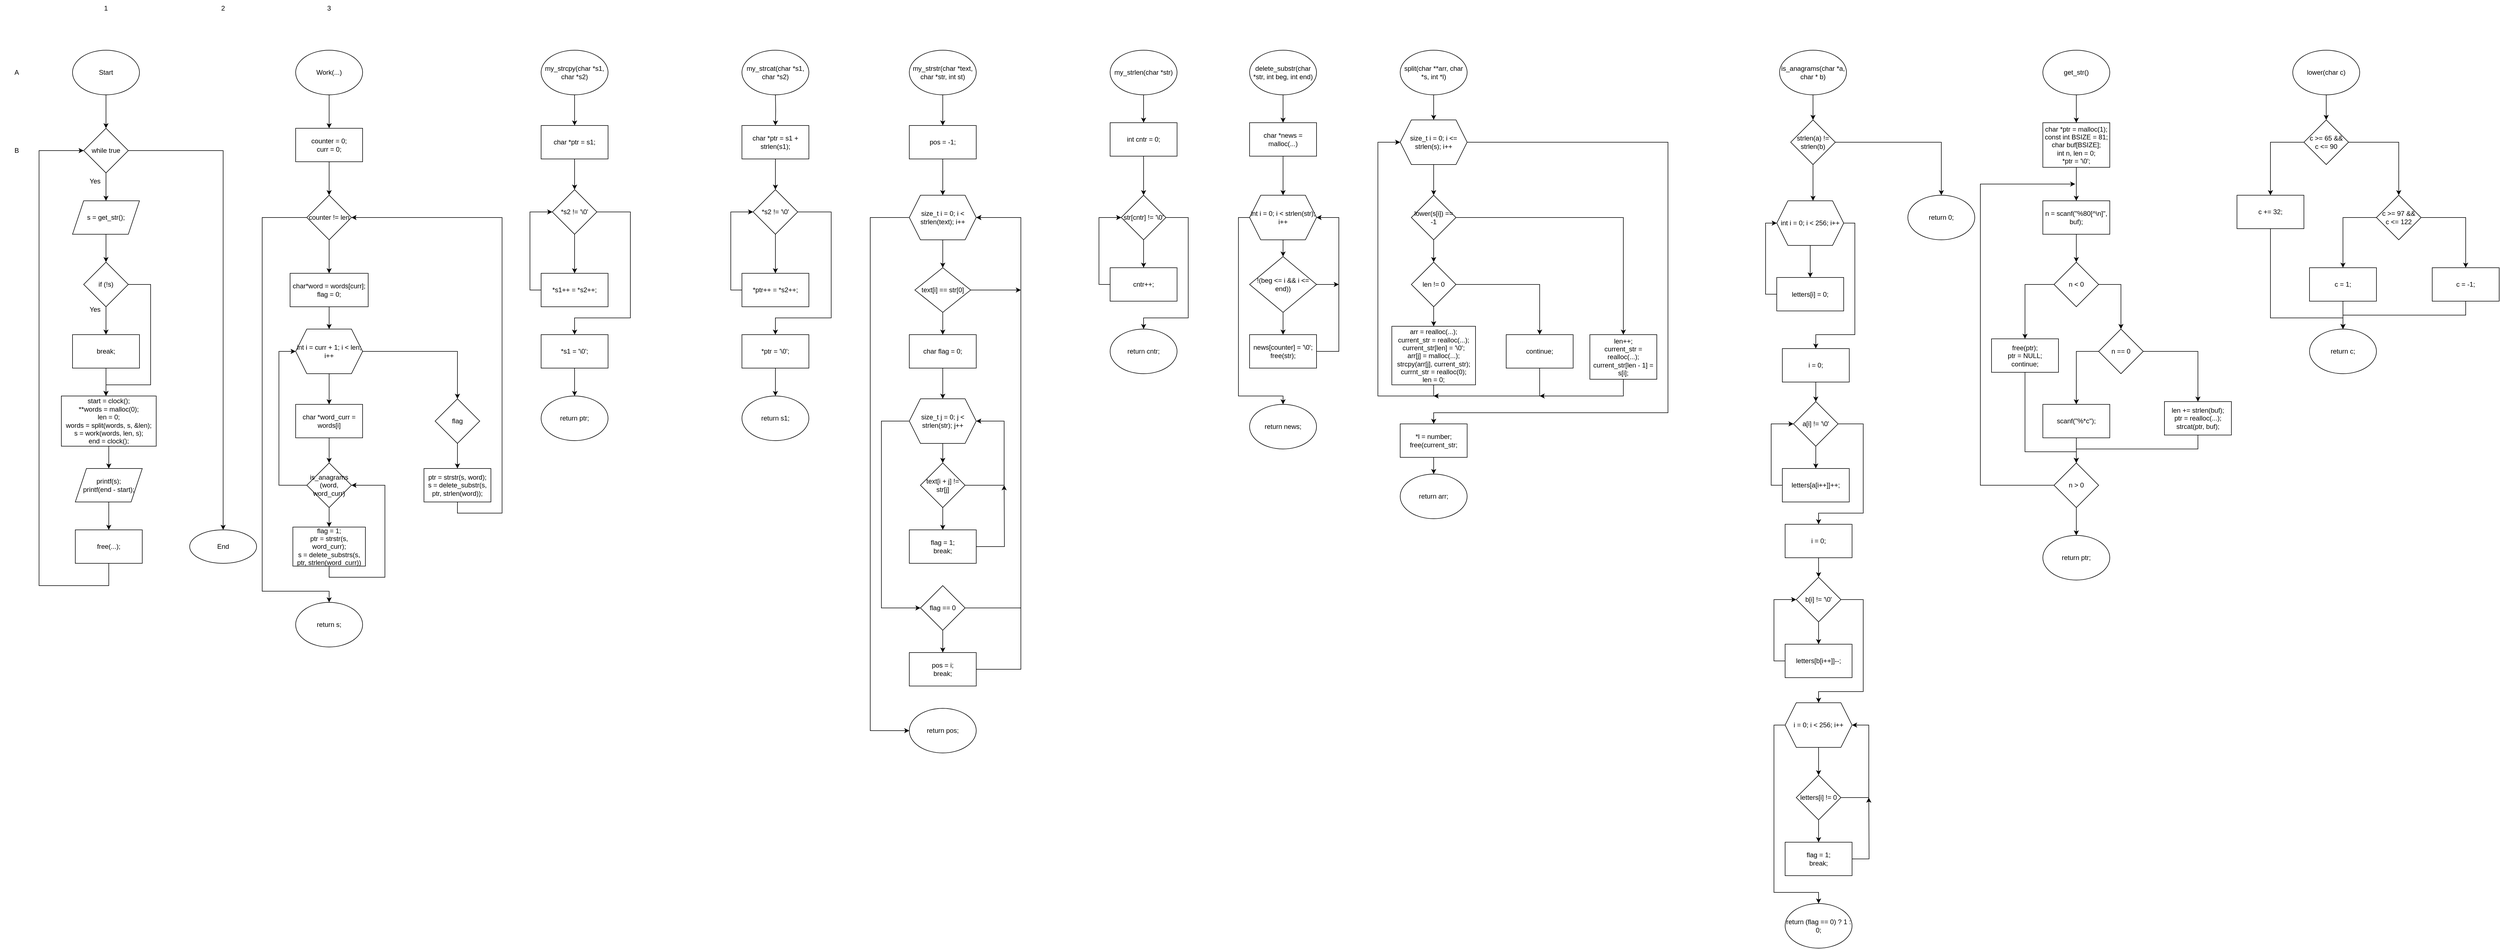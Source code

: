 <mxfile version="20.6.2" type="github">
  <diagram id="8wYgv9-v7Nqe_bmdsXYR" name="Страница 1">
    <mxGraphModel dx="1591" dy="1970" grid="1" gridSize="10" guides="1" tooltips="1" connect="1" arrows="1" fold="1" page="1" pageScale="1" pageWidth="827" pageHeight="1169" math="0" shadow="0">
      <root>
        <mxCell id="0" />
        <mxCell id="1" parent="0" />
        <mxCell id="HPKZztkQSvlfVHkEudxe-3" value="" style="edgeStyle=orthogonalEdgeStyle;rounded=0;orthogonalLoop=1;jettySize=auto;html=1;" parent="1" source="HPKZztkQSvlfVHkEudxe-1" edge="1">
          <mxGeometry relative="1" as="geometry">
            <mxPoint x="130" y="200" as="targetPoint" />
          </mxGeometry>
        </mxCell>
        <mxCell id="HPKZztkQSvlfVHkEudxe-1" value="Start" style="ellipse;whiteSpace=wrap;html=1;" parent="1" vertex="1">
          <mxGeometry x="70" y="60" width="120" height="80" as="geometry" />
        </mxCell>
        <mxCell id="6DrzLgVvLqYIdJQF9eXx-9" value="" style="edgeStyle=orthogonalEdgeStyle;rounded=0;orthogonalLoop=1;jettySize=auto;html=1;" edge="1" parent="1" source="HPKZztkQSvlfVHkEudxe-4" target="6DrzLgVvLqYIdJQF9eXx-2">
          <mxGeometry relative="1" as="geometry" />
        </mxCell>
        <mxCell id="HPKZztkQSvlfVHkEudxe-4" value="s = get_str();" style="shape=parallelogram;perimeter=parallelogramPerimeter;whiteSpace=wrap;html=1;fixedSize=1;" parent="1" vertex="1">
          <mxGeometry x="70" y="330" width="120" height="60" as="geometry" />
        </mxCell>
        <mxCell id="HPKZztkQSvlfVHkEudxe-45" value="A" style="text;html=1;strokeColor=none;fillColor=none;align=center;verticalAlign=middle;whiteSpace=wrap;rounded=0;" parent="1" vertex="1">
          <mxGeometry x="-60" y="85" width="60" height="30" as="geometry" />
        </mxCell>
        <mxCell id="HPKZztkQSvlfVHkEudxe-46" value="B" style="text;html=1;strokeColor=none;fillColor=none;align=center;verticalAlign=middle;whiteSpace=wrap;rounded=0;" parent="1" vertex="1">
          <mxGeometry x="-60" y="225" width="60" height="30" as="geometry" />
        </mxCell>
        <mxCell id="HPKZztkQSvlfVHkEudxe-62" value="1" style="text;html=1;strokeColor=none;fillColor=none;align=center;verticalAlign=middle;whiteSpace=wrap;rounded=0;" parent="1" vertex="1">
          <mxGeometry x="100" y="-30" width="60" height="30" as="geometry" />
        </mxCell>
        <mxCell id="HPKZztkQSvlfVHkEudxe-63" value="2" style="text;html=1;strokeColor=none;fillColor=none;align=center;verticalAlign=middle;whiteSpace=wrap;rounded=0;" parent="1" vertex="1">
          <mxGeometry x="310" y="-30" width="60" height="30" as="geometry" />
        </mxCell>
        <mxCell id="HPKZztkQSvlfVHkEudxe-64" value="3" style="text;html=1;strokeColor=none;fillColor=none;align=center;verticalAlign=middle;whiteSpace=wrap;rounded=0;" parent="1" vertex="1">
          <mxGeometry x="500" y="-30" width="60" height="30" as="geometry" />
        </mxCell>
        <mxCell id="6DrzLgVvLqYIdJQF9eXx-8" value="" style="edgeStyle=orthogonalEdgeStyle;rounded=0;orthogonalLoop=1;jettySize=auto;html=1;" edge="1" parent="1" source="6DrzLgVvLqYIdJQF9eXx-1" target="HPKZztkQSvlfVHkEudxe-4">
          <mxGeometry relative="1" as="geometry" />
        </mxCell>
        <mxCell id="6DrzLgVvLqYIdJQF9eXx-19" style="edgeStyle=orthogonalEdgeStyle;rounded=0;orthogonalLoop=1;jettySize=auto;html=1;exitX=1;exitY=0.5;exitDx=0;exitDy=0;entryX=0.5;entryY=0;entryDx=0;entryDy=0;" edge="1" parent="1" source="6DrzLgVvLqYIdJQF9eXx-1" target="6DrzLgVvLqYIdJQF9eXx-17">
          <mxGeometry relative="1" as="geometry" />
        </mxCell>
        <mxCell id="6DrzLgVvLqYIdJQF9eXx-1" value="while true" style="rhombus;whiteSpace=wrap;html=1;" vertex="1" parent="1">
          <mxGeometry x="90" y="200" width="80" height="80" as="geometry" />
        </mxCell>
        <mxCell id="6DrzLgVvLqYIdJQF9eXx-10" value="" style="edgeStyle=orthogonalEdgeStyle;rounded=0;orthogonalLoop=1;jettySize=auto;html=1;" edge="1" parent="1" source="6DrzLgVvLqYIdJQF9eXx-2" target="6DrzLgVvLqYIdJQF9eXx-3">
          <mxGeometry relative="1" as="geometry" />
        </mxCell>
        <mxCell id="6DrzLgVvLqYIdJQF9eXx-13" style="edgeStyle=orthogonalEdgeStyle;rounded=0;orthogonalLoop=1;jettySize=auto;html=1;exitX=1;exitY=0.5;exitDx=0;exitDy=0;" edge="1" parent="1" source="6DrzLgVvLqYIdJQF9eXx-2">
          <mxGeometry relative="1" as="geometry">
            <mxPoint x="130" y="680" as="targetPoint" />
            <Array as="points">
              <mxPoint x="210" y="480" />
              <mxPoint x="210" y="660" />
              <mxPoint x="130" y="660" />
            </Array>
          </mxGeometry>
        </mxCell>
        <mxCell id="6DrzLgVvLqYIdJQF9eXx-2" value="if (!s)" style="rhombus;whiteSpace=wrap;html=1;" vertex="1" parent="1">
          <mxGeometry x="90" y="440" width="80" height="80" as="geometry" />
        </mxCell>
        <mxCell id="6DrzLgVvLqYIdJQF9eXx-14" value="" style="edgeStyle=orthogonalEdgeStyle;rounded=0;orthogonalLoop=1;jettySize=auto;html=1;" edge="1" parent="1" source="6DrzLgVvLqYIdJQF9eXx-3" target="6DrzLgVvLqYIdJQF9eXx-4">
          <mxGeometry relative="1" as="geometry">
            <Array as="points">
              <mxPoint x="130" y="670" />
              <mxPoint x="130" y="670" />
            </Array>
          </mxGeometry>
        </mxCell>
        <mxCell id="6DrzLgVvLqYIdJQF9eXx-3" value="break;" style="rounded=0;whiteSpace=wrap;html=1;" vertex="1" parent="1">
          <mxGeometry x="70" y="570" width="120" height="60" as="geometry" />
        </mxCell>
        <mxCell id="6DrzLgVvLqYIdJQF9eXx-15" value="" style="edgeStyle=orthogonalEdgeStyle;rounded=0;orthogonalLoop=1;jettySize=auto;html=1;" edge="1" parent="1" source="6DrzLgVvLqYIdJQF9eXx-4" target="6DrzLgVvLqYIdJQF9eXx-6">
          <mxGeometry relative="1" as="geometry" />
        </mxCell>
        <mxCell id="6DrzLgVvLqYIdJQF9eXx-4" value="start = clock();&lt;br&gt;**words = malloc(0);&lt;br&gt;len = 0;&lt;br&gt;words = split(words, s, &amp;amp;len);&lt;br&gt;s = work(words, len, s);&lt;br&gt;end = clock();" style="rounded=0;whiteSpace=wrap;html=1;" vertex="1" parent="1">
          <mxGeometry x="50" y="680" width="170" height="90" as="geometry" />
        </mxCell>
        <mxCell id="6DrzLgVvLqYIdJQF9eXx-16" value="" style="edgeStyle=orthogonalEdgeStyle;rounded=0;orthogonalLoop=1;jettySize=auto;html=1;" edge="1" parent="1" source="6DrzLgVvLqYIdJQF9eXx-6" target="6DrzLgVvLqYIdJQF9eXx-7">
          <mxGeometry relative="1" as="geometry" />
        </mxCell>
        <mxCell id="6DrzLgVvLqYIdJQF9eXx-6" value="printf(s);&lt;br&gt;printf(end - start);" style="shape=parallelogram;perimeter=parallelogramPerimeter;whiteSpace=wrap;html=1;fixedSize=1;" vertex="1" parent="1">
          <mxGeometry x="75" y="810" width="120" height="60" as="geometry" />
        </mxCell>
        <mxCell id="6DrzLgVvLqYIdJQF9eXx-22" style="edgeStyle=orthogonalEdgeStyle;rounded=0;orthogonalLoop=1;jettySize=auto;html=1;exitX=0.5;exitY=1;exitDx=0;exitDy=0;entryX=0;entryY=0.5;entryDx=0;entryDy=0;" edge="1" parent="1" source="6DrzLgVvLqYIdJQF9eXx-7" target="6DrzLgVvLqYIdJQF9eXx-1">
          <mxGeometry relative="1" as="geometry">
            <Array as="points">
              <mxPoint x="135" y="1020" />
              <mxPoint x="10" y="1020" />
              <mxPoint x="10" y="240" />
            </Array>
          </mxGeometry>
        </mxCell>
        <mxCell id="6DrzLgVvLqYIdJQF9eXx-7" value="free(...);" style="rounded=0;whiteSpace=wrap;html=1;" vertex="1" parent="1">
          <mxGeometry x="75" y="920" width="120" height="60" as="geometry" />
        </mxCell>
        <mxCell id="6DrzLgVvLqYIdJQF9eXx-17" value="End" style="ellipse;whiteSpace=wrap;html=1;rounded=0;" vertex="1" parent="1">
          <mxGeometry x="280" y="920" width="120" height="60" as="geometry" />
        </mxCell>
        <mxCell id="6DrzLgVvLqYIdJQF9eXx-34" value="" style="edgeStyle=orthogonalEdgeStyle;rounded=0;orthogonalLoop=1;jettySize=auto;html=1;" edge="1" parent="1" source="6DrzLgVvLqYIdJQF9eXx-20" target="6DrzLgVvLqYIdJQF9eXx-21">
          <mxGeometry relative="1" as="geometry" />
        </mxCell>
        <mxCell id="6DrzLgVvLqYIdJQF9eXx-20" value="Work(...)" style="ellipse;whiteSpace=wrap;html=1;" vertex="1" parent="1">
          <mxGeometry x="470" y="60" width="120" height="80" as="geometry" />
        </mxCell>
        <mxCell id="6DrzLgVvLqYIdJQF9eXx-35" value="" style="edgeStyle=orthogonalEdgeStyle;rounded=0;orthogonalLoop=1;jettySize=auto;html=1;" edge="1" parent="1" source="6DrzLgVvLqYIdJQF9eXx-21" target="6DrzLgVvLqYIdJQF9eXx-23">
          <mxGeometry relative="1" as="geometry" />
        </mxCell>
        <mxCell id="6DrzLgVvLqYIdJQF9eXx-21" value="counter = 0;&lt;br&gt;curr = 0;" style="rounded=0;whiteSpace=wrap;html=1;" vertex="1" parent="1">
          <mxGeometry x="470" y="200" width="120" height="60" as="geometry" />
        </mxCell>
        <mxCell id="6DrzLgVvLqYIdJQF9eXx-36" value="" style="edgeStyle=orthogonalEdgeStyle;rounded=0;orthogonalLoop=1;jettySize=auto;html=1;" edge="1" parent="1" source="6DrzLgVvLqYIdJQF9eXx-23" target="6DrzLgVvLqYIdJQF9eXx-24">
          <mxGeometry relative="1" as="geometry" />
        </mxCell>
        <mxCell id="6DrzLgVvLqYIdJQF9eXx-237" style="edgeStyle=orthogonalEdgeStyle;rounded=0;orthogonalLoop=1;jettySize=auto;html=1;exitX=0;exitY=0.5;exitDx=0;exitDy=0;entryX=0.5;entryY=0;entryDx=0;entryDy=0;" edge="1" parent="1" source="6DrzLgVvLqYIdJQF9eXx-23" target="6DrzLgVvLqYIdJQF9eXx-47">
          <mxGeometry relative="1" as="geometry">
            <Array as="points">
              <mxPoint x="410" y="360" />
              <mxPoint x="410" y="1030" />
              <mxPoint x="530" y="1030" />
            </Array>
          </mxGeometry>
        </mxCell>
        <mxCell id="6DrzLgVvLqYIdJQF9eXx-23" value="counter != len" style="rhombus;whiteSpace=wrap;html=1;" vertex="1" parent="1">
          <mxGeometry x="490" y="320" width="80" height="80" as="geometry" />
        </mxCell>
        <mxCell id="6DrzLgVvLqYIdJQF9eXx-30" value="" style="edgeStyle=orthogonalEdgeStyle;rounded=0;orthogonalLoop=1;jettySize=auto;html=1;" edge="1" parent="1" source="6DrzLgVvLqYIdJQF9eXx-24" target="6DrzLgVvLqYIdJQF9eXx-25">
          <mxGeometry relative="1" as="geometry" />
        </mxCell>
        <mxCell id="6DrzLgVvLqYIdJQF9eXx-24" value="char*word = words[curr];&lt;br&gt;flag = 0;" style="rounded=0;whiteSpace=wrap;html=1;" vertex="1" parent="1">
          <mxGeometry x="460" y="460" width="140" height="60" as="geometry" />
        </mxCell>
        <mxCell id="6DrzLgVvLqYIdJQF9eXx-29" value="" style="edgeStyle=orthogonalEdgeStyle;rounded=0;orthogonalLoop=1;jettySize=auto;html=1;" edge="1" parent="1" source="6DrzLgVvLqYIdJQF9eXx-25" target="6DrzLgVvLqYIdJQF9eXx-27">
          <mxGeometry relative="1" as="geometry" />
        </mxCell>
        <mxCell id="6DrzLgVvLqYIdJQF9eXx-43" style="edgeStyle=orthogonalEdgeStyle;rounded=0;orthogonalLoop=1;jettySize=auto;html=1;exitX=1;exitY=0.5;exitDx=0;exitDy=0;entryX=0.5;entryY=0;entryDx=0;entryDy=0;" edge="1" parent="1" source="6DrzLgVvLqYIdJQF9eXx-25" target="6DrzLgVvLqYIdJQF9eXx-41">
          <mxGeometry relative="1" as="geometry" />
        </mxCell>
        <mxCell id="6DrzLgVvLqYIdJQF9eXx-25" value="int i = curr + 1; i &amp;lt; len; i++" style="shape=hexagon;perimeter=hexagonPerimeter2;whiteSpace=wrap;html=1;fixedSize=1;" vertex="1" parent="1">
          <mxGeometry x="470" y="560" width="120" height="80" as="geometry" />
        </mxCell>
        <mxCell id="6DrzLgVvLqYIdJQF9eXx-32" value="" style="edgeStyle=orthogonalEdgeStyle;rounded=0;orthogonalLoop=1;jettySize=auto;html=1;" edge="1" parent="1" source="6DrzLgVvLqYIdJQF9eXx-26" target="6DrzLgVvLqYIdJQF9eXx-28">
          <mxGeometry relative="1" as="geometry" />
        </mxCell>
        <mxCell id="6DrzLgVvLqYIdJQF9eXx-40" style="edgeStyle=orthogonalEdgeStyle;rounded=0;orthogonalLoop=1;jettySize=auto;html=1;exitX=0;exitY=0.5;exitDx=0;exitDy=0;entryX=0;entryY=0.5;entryDx=0;entryDy=0;" edge="1" parent="1" source="6DrzLgVvLqYIdJQF9eXx-26" target="6DrzLgVvLqYIdJQF9eXx-25">
          <mxGeometry relative="1" as="geometry">
            <Array as="points">
              <mxPoint x="440" y="840" />
              <mxPoint x="440" y="600" />
            </Array>
          </mxGeometry>
        </mxCell>
        <mxCell id="6DrzLgVvLqYIdJQF9eXx-26" value="is_anagrams (word, word_curr)" style="rhombus;whiteSpace=wrap;html=1;" vertex="1" parent="1">
          <mxGeometry x="490" y="800" width="80" height="80" as="geometry" />
        </mxCell>
        <mxCell id="6DrzLgVvLqYIdJQF9eXx-31" value="" style="edgeStyle=orthogonalEdgeStyle;rounded=0;orthogonalLoop=1;jettySize=auto;html=1;" edge="1" parent="1" source="6DrzLgVvLqYIdJQF9eXx-27" target="6DrzLgVvLqYIdJQF9eXx-26">
          <mxGeometry relative="1" as="geometry" />
        </mxCell>
        <mxCell id="6DrzLgVvLqYIdJQF9eXx-27" value="char *word_curr = words[i]" style="rounded=0;whiteSpace=wrap;html=1;" vertex="1" parent="1">
          <mxGeometry x="470" y="695" width="120" height="60" as="geometry" />
        </mxCell>
        <mxCell id="6DrzLgVvLqYIdJQF9eXx-37" style="edgeStyle=orthogonalEdgeStyle;rounded=0;orthogonalLoop=1;jettySize=auto;html=1;exitX=0.5;exitY=1;exitDx=0;exitDy=0;" edge="1" parent="1" source="6DrzLgVvLqYIdJQF9eXx-28" target="6DrzLgVvLqYIdJQF9eXx-28">
          <mxGeometry relative="1" as="geometry" />
        </mxCell>
        <mxCell id="6DrzLgVvLqYIdJQF9eXx-38" style="edgeStyle=orthogonalEdgeStyle;rounded=0;orthogonalLoop=1;jettySize=auto;html=1;exitX=0.5;exitY=1;exitDx=0;exitDy=0;entryX=1;entryY=0.5;entryDx=0;entryDy=0;" edge="1" parent="1" source="6DrzLgVvLqYIdJQF9eXx-28" target="6DrzLgVvLqYIdJQF9eXx-26">
          <mxGeometry relative="1" as="geometry">
            <Array as="points">
              <mxPoint x="530" y="1005" />
              <mxPoint x="630" y="1005" />
              <mxPoint x="630" y="840" />
            </Array>
          </mxGeometry>
        </mxCell>
        <mxCell id="6DrzLgVvLqYIdJQF9eXx-28" value="flag = 1;&lt;br&gt;ptr = strstr(s, word_curr);&lt;br&gt;s = delete_substrs(s, ptr, strlen(word_curr))" style="rounded=0;whiteSpace=wrap;html=1;" vertex="1" parent="1">
          <mxGeometry x="465" y="915" width="130" height="70" as="geometry" />
        </mxCell>
        <mxCell id="6DrzLgVvLqYIdJQF9eXx-44" value="" style="edgeStyle=orthogonalEdgeStyle;rounded=0;orthogonalLoop=1;jettySize=auto;html=1;" edge="1" parent="1" source="6DrzLgVvLqYIdJQF9eXx-41" target="6DrzLgVvLqYIdJQF9eXx-42">
          <mxGeometry relative="1" as="geometry" />
        </mxCell>
        <mxCell id="6DrzLgVvLqYIdJQF9eXx-41" value="flag" style="rhombus;whiteSpace=wrap;html=1;" vertex="1" parent="1">
          <mxGeometry x="720" y="685" width="80" height="80" as="geometry" />
        </mxCell>
        <mxCell id="6DrzLgVvLqYIdJQF9eXx-236" style="edgeStyle=orthogonalEdgeStyle;rounded=0;orthogonalLoop=1;jettySize=auto;html=1;exitX=0.5;exitY=1;exitDx=0;exitDy=0;entryX=1;entryY=0.5;entryDx=0;entryDy=0;" edge="1" parent="1" source="6DrzLgVvLqYIdJQF9eXx-42" target="6DrzLgVvLqYIdJQF9eXx-23">
          <mxGeometry relative="1" as="geometry">
            <Array as="points">
              <mxPoint x="760" y="890" />
              <mxPoint x="840" y="890" />
              <mxPoint x="840" y="360" />
            </Array>
          </mxGeometry>
        </mxCell>
        <mxCell id="6DrzLgVvLqYIdJQF9eXx-42" value="ptr = strstr(s, word);&lt;br&gt;s = delete_substr(s, ptr, strlen(word));" style="rounded=0;whiteSpace=wrap;html=1;" vertex="1" parent="1">
          <mxGeometry x="700" y="810" width="120" height="60" as="geometry" />
        </mxCell>
        <mxCell id="6DrzLgVvLqYIdJQF9eXx-47" value="return s;" style="ellipse;whiteSpace=wrap;html=1;" vertex="1" parent="1">
          <mxGeometry x="470" y="1050" width="120" height="80" as="geometry" />
        </mxCell>
        <mxCell id="6DrzLgVvLqYIdJQF9eXx-55" value="" style="edgeStyle=orthogonalEdgeStyle;rounded=0;orthogonalLoop=1;jettySize=auto;html=1;" edge="1" parent="1" source="6DrzLgVvLqYIdJQF9eXx-49" target="6DrzLgVvLqYIdJQF9eXx-50">
          <mxGeometry relative="1" as="geometry" />
        </mxCell>
        <mxCell id="6DrzLgVvLqYIdJQF9eXx-49" value="my_strcpy(char *s1, char *s2)" style="ellipse;whiteSpace=wrap;html=1;" vertex="1" parent="1">
          <mxGeometry x="910" y="60" width="120" height="80" as="geometry" />
        </mxCell>
        <mxCell id="6DrzLgVvLqYIdJQF9eXx-57" value="" style="edgeStyle=orthogonalEdgeStyle;rounded=0;orthogonalLoop=1;jettySize=auto;html=1;" edge="1" parent="1" source="6DrzLgVvLqYIdJQF9eXx-50" target="6DrzLgVvLqYIdJQF9eXx-51">
          <mxGeometry relative="1" as="geometry" />
        </mxCell>
        <mxCell id="6DrzLgVvLqYIdJQF9eXx-50" value="char *ptr = s1;" style="rounded=0;whiteSpace=wrap;html=1;" vertex="1" parent="1">
          <mxGeometry x="910" y="195" width="120" height="60" as="geometry" />
        </mxCell>
        <mxCell id="6DrzLgVvLqYIdJQF9eXx-56" value="" style="edgeStyle=orthogonalEdgeStyle;rounded=0;orthogonalLoop=1;jettySize=auto;html=1;" edge="1" parent="1" source="6DrzLgVvLqYIdJQF9eXx-51" target="6DrzLgVvLqYIdJQF9eXx-52">
          <mxGeometry relative="1" as="geometry" />
        </mxCell>
        <mxCell id="6DrzLgVvLqYIdJQF9eXx-59" style="edgeStyle=orthogonalEdgeStyle;rounded=0;orthogonalLoop=1;jettySize=auto;html=1;exitX=1;exitY=0.5;exitDx=0;exitDy=0;entryX=0.5;entryY=0;entryDx=0;entryDy=0;" edge="1" parent="1" source="6DrzLgVvLqYIdJQF9eXx-51" target="6DrzLgVvLqYIdJQF9eXx-53">
          <mxGeometry relative="1" as="geometry">
            <Array as="points">
              <mxPoint x="1070" y="350" />
              <mxPoint x="1070" y="540" />
              <mxPoint x="970" y="540" />
            </Array>
          </mxGeometry>
        </mxCell>
        <mxCell id="6DrzLgVvLqYIdJQF9eXx-51" value="*s2 != &#39;\0&#39;" style="rhombus;whiteSpace=wrap;html=1;" vertex="1" parent="1">
          <mxGeometry x="930" y="310" width="80" height="80" as="geometry" />
        </mxCell>
        <mxCell id="6DrzLgVvLqYIdJQF9eXx-58" style="edgeStyle=orthogonalEdgeStyle;rounded=0;orthogonalLoop=1;jettySize=auto;html=1;exitX=0;exitY=0.5;exitDx=0;exitDy=0;entryX=0;entryY=0.5;entryDx=0;entryDy=0;" edge="1" parent="1" source="6DrzLgVvLqYIdJQF9eXx-52" target="6DrzLgVvLqYIdJQF9eXx-51">
          <mxGeometry relative="1" as="geometry" />
        </mxCell>
        <mxCell id="6DrzLgVvLqYIdJQF9eXx-52" value="*s1++ = *s2++;" style="rounded=0;whiteSpace=wrap;html=1;" vertex="1" parent="1">
          <mxGeometry x="910" y="460" width="120" height="60" as="geometry" />
        </mxCell>
        <mxCell id="6DrzLgVvLqYIdJQF9eXx-60" value="" style="edgeStyle=orthogonalEdgeStyle;rounded=0;orthogonalLoop=1;jettySize=auto;html=1;" edge="1" parent="1" source="6DrzLgVvLqYIdJQF9eXx-53" target="6DrzLgVvLqYIdJQF9eXx-54">
          <mxGeometry relative="1" as="geometry" />
        </mxCell>
        <mxCell id="6DrzLgVvLqYIdJQF9eXx-53" value="*s1 = &#39;\0&#39;;" style="rounded=0;whiteSpace=wrap;html=1;" vertex="1" parent="1">
          <mxGeometry x="910" y="570" width="120" height="60" as="geometry" />
        </mxCell>
        <mxCell id="6DrzLgVvLqYIdJQF9eXx-54" value="return ptr;" style="ellipse;whiteSpace=wrap;html=1;" vertex="1" parent="1">
          <mxGeometry x="910" y="680" width="120" height="80" as="geometry" />
        </mxCell>
        <mxCell id="6DrzLgVvLqYIdJQF9eXx-61" value="my_strcat(char *s1, char *s2)" style="ellipse;whiteSpace=wrap;html=1;" vertex="1" parent="1">
          <mxGeometry x="1270" y="60" width="120" height="80" as="geometry" />
        </mxCell>
        <mxCell id="6DrzLgVvLqYIdJQF9eXx-62" value="" style="edgeStyle=orthogonalEdgeStyle;rounded=0;orthogonalLoop=1;jettySize=auto;html=1;" edge="1" parent="1" target="6DrzLgVvLqYIdJQF9eXx-64">
          <mxGeometry relative="1" as="geometry">
            <mxPoint x="1330" y="140" as="sourcePoint" />
          </mxGeometry>
        </mxCell>
        <mxCell id="6DrzLgVvLqYIdJQF9eXx-63" value="" style="edgeStyle=orthogonalEdgeStyle;rounded=0;orthogonalLoop=1;jettySize=auto;html=1;" edge="1" parent="1" source="6DrzLgVvLqYIdJQF9eXx-64" target="6DrzLgVvLqYIdJQF9eXx-67">
          <mxGeometry relative="1" as="geometry" />
        </mxCell>
        <mxCell id="6DrzLgVvLqYIdJQF9eXx-64" value="char *ptr = s1 + strlen(s1);" style="rounded=0;whiteSpace=wrap;html=1;" vertex="1" parent="1">
          <mxGeometry x="1270" y="195" width="120" height="60" as="geometry" />
        </mxCell>
        <mxCell id="6DrzLgVvLqYIdJQF9eXx-65" value="" style="edgeStyle=orthogonalEdgeStyle;rounded=0;orthogonalLoop=1;jettySize=auto;html=1;" edge="1" parent="1" source="6DrzLgVvLqYIdJQF9eXx-67" target="6DrzLgVvLqYIdJQF9eXx-69">
          <mxGeometry relative="1" as="geometry" />
        </mxCell>
        <mxCell id="6DrzLgVvLqYIdJQF9eXx-66" style="edgeStyle=orthogonalEdgeStyle;rounded=0;orthogonalLoop=1;jettySize=auto;html=1;exitX=1;exitY=0.5;exitDx=0;exitDy=0;entryX=0.5;entryY=0;entryDx=0;entryDy=0;" edge="1" parent="1" source="6DrzLgVvLqYIdJQF9eXx-67" target="6DrzLgVvLqYIdJQF9eXx-71">
          <mxGeometry relative="1" as="geometry">
            <Array as="points">
              <mxPoint x="1430" y="350" />
              <mxPoint x="1430" y="540" />
              <mxPoint x="1330" y="540" />
            </Array>
          </mxGeometry>
        </mxCell>
        <mxCell id="6DrzLgVvLqYIdJQF9eXx-67" value="*s2 != &#39;\0&#39;" style="rhombus;whiteSpace=wrap;html=1;" vertex="1" parent="1">
          <mxGeometry x="1290" y="310" width="80" height="80" as="geometry" />
        </mxCell>
        <mxCell id="6DrzLgVvLqYIdJQF9eXx-68" style="edgeStyle=orthogonalEdgeStyle;rounded=0;orthogonalLoop=1;jettySize=auto;html=1;exitX=0;exitY=0.5;exitDx=0;exitDy=0;entryX=0;entryY=0.5;entryDx=0;entryDy=0;" edge="1" parent="1" source="6DrzLgVvLqYIdJQF9eXx-69" target="6DrzLgVvLqYIdJQF9eXx-67">
          <mxGeometry relative="1" as="geometry" />
        </mxCell>
        <mxCell id="6DrzLgVvLqYIdJQF9eXx-69" value="*ptr++ = *s2++;" style="rounded=0;whiteSpace=wrap;html=1;" vertex="1" parent="1">
          <mxGeometry x="1270" y="460" width="120" height="60" as="geometry" />
        </mxCell>
        <mxCell id="6DrzLgVvLqYIdJQF9eXx-70" value="" style="edgeStyle=orthogonalEdgeStyle;rounded=0;orthogonalLoop=1;jettySize=auto;html=1;" edge="1" parent="1" source="6DrzLgVvLqYIdJQF9eXx-71" target="6DrzLgVvLqYIdJQF9eXx-72">
          <mxGeometry relative="1" as="geometry" />
        </mxCell>
        <mxCell id="6DrzLgVvLqYIdJQF9eXx-71" value="*ptr = &#39;\0&#39;;" style="rounded=0;whiteSpace=wrap;html=1;" vertex="1" parent="1">
          <mxGeometry x="1270" y="570" width="120" height="60" as="geometry" />
        </mxCell>
        <mxCell id="6DrzLgVvLqYIdJQF9eXx-72" value="return s1;" style="ellipse;whiteSpace=wrap;html=1;" vertex="1" parent="1">
          <mxGeometry x="1270" y="680" width="120" height="80" as="geometry" />
        </mxCell>
        <mxCell id="6DrzLgVvLqYIdJQF9eXx-83" value="" style="edgeStyle=orthogonalEdgeStyle;rounded=0;orthogonalLoop=1;jettySize=auto;html=1;" edge="1" parent="1" source="6DrzLgVvLqYIdJQF9eXx-73" target="6DrzLgVvLqYIdJQF9eXx-74">
          <mxGeometry relative="1" as="geometry" />
        </mxCell>
        <mxCell id="6DrzLgVvLqYIdJQF9eXx-73" value="my_strstr(char *text, char *str, int st)" style="ellipse;whiteSpace=wrap;html=1;" vertex="1" parent="1">
          <mxGeometry x="1570" y="60" width="120" height="80" as="geometry" />
        </mxCell>
        <mxCell id="6DrzLgVvLqYIdJQF9eXx-84" value="" style="edgeStyle=orthogonalEdgeStyle;rounded=0;orthogonalLoop=1;jettySize=auto;html=1;" edge="1" parent="1" source="6DrzLgVvLqYIdJQF9eXx-74" target="6DrzLgVvLqYIdJQF9eXx-75">
          <mxGeometry relative="1" as="geometry" />
        </mxCell>
        <mxCell id="6DrzLgVvLqYIdJQF9eXx-74" value="pos = -1;" style="rounded=0;whiteSpace=wrap;html=1;" vertex="1" parent="1">
          <mxGeometry x="1570" y="195" width="120" height="60" as="geometry" />
        </mxCell>
        <mxCell id="6DrzLgVvLqYIdJQF9eXx-85" value="" style="edgeStyle=orthogonalEdgeStyle;rounded=0;orthogonalLoop=1;jettySize=auto;html=1;" edge="1" parent="1" source="6DrzLgVvLqYIdJQF9eXx-75" target="6DrzLgVvLqYIdJQF9eXx-76">
          <mxGeometry relative="1" as="geometry" />
        </mxCell>
        <mxCell id="6DrzLgVvLqYIdJQF9eXx-104" style="edgeStyle=orthogonalEdgeStyle;rounded=0;orthogonalLoop=1;jettySize=auto;html=1;exitX=0;exitY=0.5;exitDx=0;exitDy=0;entryX=0;entryY=0.5;entryDx=0;entryDy=0;" edge="1" parent="1" source="6DrzLgVvLqYIdJQF9eXx-75" target="6DrzLgVvLqYIdJQF9eXx-103">
          <mxGeometry relative="1" as="geometry">
            <Array as="points">
              <mxPoint x="1500" y="360" />
              <mxPoint x="1500" y="1280" />
            </Array>
          </mxGeometry>
        </mxCell>
        <mxCell id="6DrzLgVvLqYIdJQF9eXx-75" value="size_t i = 0; i &amp;lt; strlen(text); i++" style="shape=hexagon;perimeter=hexagonPerimeter2;whiteSpace=wrap;html=1;fixedSize=1;" vertex="1" parent="1">
          <mxGeometry x="1570" y="320" width="120" height="80" as="geometry" />
        </mxCell>
        <mxCell id="6DrzLgVvLqYIdJQF9eXx-86" value="" style="edgeStyle=orthogonalEdgeStyle;rounded=0;orthogonalLoop=1;jettySize=auto;html=1;" edge="1" parent="1" source="6DrzLgVvLqYIdJQF9eXx-76" target="6DrzLgVvLqYIdJQF9eXx-77">
          <mxGeometry relative="1" as="geometry" />
        </mxCell>
        <mxCell id="6DrzLgVvLqYIdJQF9eXx-101" style="edgeStyle=orthogonalEdgeStyle;rounded=0;orthogonalLoop=1;jettySize=auto;html=1;exitX=1;exitY=0.5;exitDx=0;exitDy=0;" edge="1" parent="1" source="6DrzLgVvLqYIdJQF9eXx-76">
          <mxGeometry relative="1" as="geometry">
            <mxPoint x="1770" y="490" as="targetPoint" />
          </mxGeometry>
        </mxCell>
        <mxCell id="6DrzLgVvLqYIdJQF9eXx-76" value="text[i] == str[0]" style="rhombus;whiteSpace=wrap;html=1;" vertex="1" parent="1">
          <mxGeometry x="1580" y="450" width="100" height="80" as="geometry" />
        </mxCell>
        <mxCell id="6DrzLgVvLqYIdJQF9eXx-87" value="" style="edgeStyle=orthogonalEdgeStyle;rounded=0;orthogonalLoop=1;jettySize=auto;html=1;" edge="1" parent="1" source="6DrzLgVvLqYIdJQF9eXx-77" target="6DrzLgVvLqYIdJQF9eXx-78">
          <mxGeometry relative="1" as="geometry" />
        </mxCell>
        <mxCell id="6DrzLgVvLqYIdJQF9eXx-77" value="char flag = 0;" style="rounded=0;whiteSpace=wrap;html=1;" vertex="1" parent="1">
          <mxGeometry x="1570" y="570" width="120" height="60" as="geometry" />
        </mxCell>
        <mxCell id="6DrzLgVvLqYIdJQF9eXx-88" value="" style="edgeStyle=orthogonalEdgeStyle;rounded=0;orthogonalLoop=1;jettySize=auto;html=1;" edge="1" parent="1" source="6DrzLgVvLqYIdJQF9eXx-78" target="6DrzLgVvLqYIdJQF9eXx-79">
          <mxGeometry relative="1" as="geometry" />
        </mxCell>
        <mxCell id="6DrzLgVvLqYIdJQF9eXx-94" style="edgeStyle=orthogonalEdgeStyle;rounded=0;orthogonalLoop=1;jettySize=auto;html=1;exitX=0;exitY=0.5;exitDx=0;exitDy=0;entryX=0;entryY=0.5;entryDx=0;entryDy=0;" edge="1" parent="1" source="6DrzLgVvLqYIdJQF9eXx-78" target="6DrzLgVvLqYIdJQF9eXx-81">
          <mxGeometry relative="1" as="geometry">
            <Array as="points">
              <mxPoint x="1520" y="725" />
              <mxPoint x="1520" y="1060" />
            </Array>
          </mxGeometry>
        </mxCell>
        <mxCell id="6DrzLgVvLqYIdJQF9eXx-78" value="size_t j = 0; j &amp;lt; strlen(str); j++" style="shape=hexagon;perimeter=hexagonPerimeter2;whiteSpace=wrap;html=1;fixedSize=1;" vertex="1" parent="1">
          <mxGeometry x="1570" y="685" width="120" height="80" as="geometry" />
        </mxCell>
        <mxCell id="6DrzLgVvLqYIdJQF9eXx-89" value="" style="edgeStyle=orthogonalEdgeStyle;rounded=0;orthogonalLoop=1;jettySize=auto;html=1;" edge="1" parent="1" source="6DrzLgVvLqYIdJQF9eXx-79" target="6DrzLgVvLqYIdJQF9eXx-80">
          <mxGeometry relative="1" as="geometry" />
        </mxCell>
        <mxCell id="6DrzLgVvLqYIdJQF9eXx-93" style="edgeStyle=orthogonalEdgeStyle;rounded=0;orthogonalLoop=1;jettySize=auto;html=1;exitX=1;exitY=0.5;exitDx=0;exitDy=0;entryX=1;entryY=0.5;entryDx=0;entryDy=0;" edge="1" parent="1" source="6DrzLgVvLqYIdJQF9eXx-79" target="6DrzLgVvLqYIdJQF9eXx-78">
          <mxGeometry relative="1" as="geometry">
            <Array as="points">
              <mxPoint x="1740" y="840" />
              <mxPoint x="1740" y="725" />
            </Array>
          </mxGeometry>
        </mxCell>
        <mxCell id="6DrzLgVvLqYIdJQF9eXx-79" value="text[i + j] != str[j]" style="rhombus;whiteSpace=wrap;html=1;" vertex="1" parent="1">
          <mxGeometry x="1590" y="800" width="80" height="80" as="geometry" />
        </mxCell>
        <mxCell id="6DrzLgVvLqYIdJQF9eXx-96" style="edgeStyle=orthogonalEdgeStyle;rounded=0;orthogonalLoop=1;jettySize=auto;html=1;exitX=1;exitY=0.5;exitDx=0;exitDy=0;" edge="1" parent="1" source="6DrzLgVvLqYIdJQF9eXx-80">
          <mxGeometry relative="1" as="geometry">
            <mxPoint x="1740" y="840" as="targetPoint" />
          </mxGeometry>
        </mxCell>
        <mxCell id="6DrzLgVvLqYIdJQF9eXx-80" value="flag = 1;&lt;br&gt;break;" style="rounded=0;whiteSpace=wrap;html=1;" vertex="1" parent="1">
          <mxGeometry x="1570" y="920" width="120" height="60" as="geometry" />
        </mxCell>
        <mxCell id="6DrzLgVvLqYIdJQF9eXx-92" value="" style="edgeStyle=orthogonalEdgeStyle;rounded=0;orthogonalLoop=1;jettySize=auto;html=1;" edge="1" parent="1" source="6DrzLgVvLqYIdJQF9eXx-81" target="6DrzLgVvLqYIdJQF9eXx-82">
          <mxGeometry relative="1" as="geometry" />
        </mxCell>
        <mxCell id="6DrzLgVvLqYIdJQF9eXx-100" style="edgeStyle=orthogonalEdgeStyle;rounded=0;orthogonalLoop=1;jettySize=auto;html=1;exitX=1;exitY=0.5;exitDx=0;exitDy=0;" edge="1" parent="1" source="6DrzLgVvLqYIdJQF9eXx-81">
          <mxGeometry relative="1" as="geometry">
            <mxPoint x="1690" y="360" as="targetPoint" />
            <Array as="points">
              <mxPoint x="1770" y="1060" />
              <mxPoint x="1770" y="360" />
            </Array>
          </mxGeometry>
        </mxCell>
        <mxCell id="6DrzLgVvLqYIdJQF9eXx-81" value="flag == 0" style="rhombus;whiteSpace=wrap;html=1;" vertex="1" parent="1">
          <mxGeometry x="1590" y="1020" width="80" height="80" as="geometry" />
        </mxCell>
        <mxCell id="6DrzLgVvLqYIdJQF9eXx-99" style="edgeStyle=orthogonalEdgeStyle;rounded=0;orthogonalLoop=1;jettySize=auto;html=1;exitX=1;exitY=0.5;exitDx=0;exitDy=0;entryX=1;entryY=0.5;entryDx=0;entryDy=0;" edge="1" parent="1" source="6DrzLgVvLqYIdJQF9eXx-82" target="6DrzLgVvLqYIdJQF9eXx-75">
          <mxGeometry relative="1" as="geometry">
            <Array as="points">
              <mxPoint x="1770" y="1170" />
              <mxPoint x="1770" y="360" />
            </Array>
          </mxGeometry>
        </mxCell>
        <mxCell id="6DrzLgVvLqYIdJQF9eXx-82" value="pos = i;&lt;br&gt;break;" style="rounded=0;whiteSpace=wrap;html=1;" vertex="1" parent="1">
          <mxGeometry x="1570" y="1140" width="120" height="60" as="geometry" />
        </mxCell>
        <mxCell id="6DrzLgVvLqYIdJQF9eXx-103" value="return pos;" style="ellipse;whiteSpace=wrap;html=1;" vertex="1" parent="1">
          <mxGeometry x="1570" y="1240" width="120" height="80" as="geometry" />
        </mxCell>
        <mxCell id="6DrzLgVvLqYIdJQF9eXx-110" value="" style="edgeStyle=orthogonalEdgeStyle;rounded=0;orthogonalLoop=1;jettySize=auto;html=1;" edge="1" parent="1" source="6DrzLgVvLqYIdJQF9eXx-105" target="6DrzLgVvLqYIdJQF9eXx-106">
          <mxGeometry relative="1" as="geometry" />
        </mxCell>
        <mxCell id="6DrzLgVvLqYIdJQF9eXx-105" value="my_strlen(char *str)" style="ellipse;whiteSpace=wrap;html=1;" vertex="1" parent="1">
          <mxGeometry x="1930" y="60" width="120" height="80" as="geometry" />
        </mxCell>
        <mxCell id="6DrzLgVvLqYIdJQF9eXx-111" value="" style="edgeStyle=orthogonalEdgeStyle;rounded=0;orthogonalLoop=1;jettySize=auto;html=1;" edge="1" parent="1" source="6DrzLgVvLqYIdJQF9eXx-106" target="6DrzLgVvLqYIdJQF9eXx-107">
          <mxGeometry relative="1" as="geometry" />
        </mxCell>
        <mxCell id="6DrzLgVvLqYIdJQF9eXx-106" value="int cntr = 0;" style="rounded=0;whiteSpace=wrap;html=1;" vertex="1" parent="1">
          <mxGeometry x="1930" y="190" width="120" height="60" as="geometry" />
        </mxCell>
        <mxCell id="6DrzLgVvLqYIdJQF9eXx-109" value="" style="edgeStyle=orthogonalEdgeStyle;rounded=0;orthogonalLoop=1;jettySize=auto;html=1;" edge="1" parent="1" source="6DrzLgVvLqYIdJQF9eXx-107" target="6DrzLgVvLqYIdJQF9eXx-108">
          <mxGeometry relative="1" as="geometry" />
        </mxCell>
        <mxCell id="6DrzLgVvLqYIdJQF9eXx-114" style="edgeStyle=orthogonalEdgeStyle;rounded=0;orthogonalLoop=1;jettySize=auto;html=1;exitX=1;exitY=0.5;exitDx=0;exitDy=0;entryX=0.5;entryY=0;entryDx=0;entryDy=0;" edge="1" parent="1" source="6DrzLgVvLqYIdJQF9eXx-107" target="6DrzLgVvLqYIdJQF9eXx-112">
          <mxGeometry relative="1" as="geometry">
            <Array as="points">
              <mxPoint x="2070" y="360" />
              <mxPoint x="2070" y="540" />
              <mxPoint x="1990" y="540" />
            </Array>
          </mxGeometry>
        </mxCell>
        <mxCell id="6DrzLgVvLqYIdJQF9eXx-107" value="str[cntr] != &#39;\0&#39;" style="rhombus;whiteSpace=wrap;html=1;" vertex="1" parent="1">
          <mxGeometry x="1950" y="320" width="80" height="80" as="geometry" />
        </mxCell>
        <mxCell id="6DrzLgVvLqYIdJQF9eXx-113" style="edgeStyle=orthogonalEdgeStyle;rounded=0;orthogonalLoop=1;jettySize=auto;html=1;exitX=0;exitY=0.5;exitDx=0;exitDy=0;entryX=0;entryY=0.5;entryDx=0;entryDy=0;" edge="1" parent="1" source="6DrzLgVvLqYIdJQF9eXx-108" target="6DrzLgVvLqYIdJQF9eXx-107">
          <mxGeometry relative="1" as="geometry" />
        </mxCell>
        <mxCell id="6DrzLgVvLqYIdJQF9eXx-108" value="cntr++;" style="rounded=0;whiteSpace=wrap;html=1;" vertex="1" parent="1">
          <mxGeometry x="1930" y="450" width="120" height="60" as="geometry" />
        </mxCell>
        <mxCell id="6DrzLgVvLqYIdJQF9eXx-112" value="return cntr;" style="ellipse;whiteSpace=wrap;html=1;" vertex="1" parent="1">
          <mxGeometry x="1930" y="560" width="120" height="80" as="geometry" />
        </mxCell>
        <mxCell id="6DrzLgVvLqYIdJQF9eXx-122" value="" style="edgeStyle=orthogonalEdgeStyle;rounded=0;orthogonalLoop=1;jettySize=auto;html=1;" edge="1" parent="1" source="6DrzLgVvLqYIdJQF9eXx-115" target="6DrzLgVvLqYIdJQF9eXx-117">
          <mxGeometry relative="1" as="geometry" />
        </mxCell>
        <mxCell id="6DrzLgVvLqYIdJQF9eXx-115" value="delete_substr(char *str, int beg, int end)" style="ellipse;whiteSpace=wrap;html=1;" vertex="1" parent="1">
          <mxGeometry x="2180" y="60" width="120" height="80" as="geometry" />
        </mxCell>
        <mxCell id="6DrzLgVvLqYIdJQF9eXx-123" value="" style="edgeStyle=orthogonalEdgeStyle;rounded=0;orthogonalLoop=1;jettySize=auto;html=1;" edge="1" parent="1" source="6DrzLgVvLqYIdJQF9eXx-117" target="6DrzLgVvLqYIdJQF9eXx-118">
          <mxGeometry relative="1" as="geometry" />
        </mxCell>
        <mxCell id="6DrzLgVvLqYIdJQF9eXx-117" value="char *news = malloc(...)" style="rounded=0;whiteSpace=wrap;html=1;" vertex="1" parent="1">
          <mxGeometry x="2180" y="190" width="120" height="60" as="geometry" />
        </mxCell>
        <mxCell id="6DrzLgVvLqYIdJQF9eXx-124" value="" style="edgeStyle=orthogonalEdgeStyle;rounded=0;orthogonalLoop=1;jettySize=auto;html=1;" edge="1" parent="1" source="6DrzLgVvLqYIdJQF9eXx-118" target="6DrzLgVvLqYIdJQF9eXx-119">
          <mxGeometry relative="1" as="geometry" />
        </mxCell>
        <mxCell id="6DrzLgVvLqYIdJQF9eXx-128" style="edgeStyle=orthogonalEdgeStyle;rounded=0;orthogonalLoop=1;jettySize=auto;html=1;exitX=0;exitY=0.5;exitDx=0;exitDy=0;entryX=0.5;entryY=0;entryDx=0;entryDy=0;" edge="1" parent="1" source="6DrzLgVvLqYIdJQF9eXx-118" target="6DrzLgVvLqYIdJQF9eXx-121">
          <mxGeometry relative="1" as="geometry">
            <Array as="points">
              <mxPoint x="2160" y="360" />
              <mxPoint x="2160" y="680" />
              <mxPoint x="2240" y="680" />
            </Array>
          </mxGeometry>
        </mxCell>
        <mxCell id="6DrzLgVvLqYIdJQF9eXx-118" value="int i = 0; i &amp;lt; strlen(str); i++" style="shape=hexagon;perimeter=hexagonPerimeter2;whiteSpace=wrap;html=1;fixedSize=1;" vertex="1" parent="1">
          <mxGeometry x="2180" y="320" width="120" height="80" as="geometry" />
        </mxCell>
        <mxCell id="6DrzLgVvLqYIdJQF9eXx-125" value="" style="edgeStyle=orthogonalEdgeStyle;rounded=0;orthogonalLoop=1;jettySize=auto;html=1;" edge="1" parent="1" source="6DrzLgVvLqYIdJQF9eXx-119" target="6DrzLgVvLqYIdJQF9eXx-120">
          <mxGeometry relative="1" as="geometry" />
        </mxCell>
        <mxCell id="6DrzLgVvLqYIdJQF9eXx-127" style="edgeStyle=orthogonalEdgeStyle;rounded=0;orthogonalLoop=1;jettySize=auto;html=1;exitX=1;exitY=0.5;exitDx=0;exitDy=0;" edge="1" parent="1" source="6DrzLgVvLqYIdJQF9eXx-119">
          <mxGeometry relative="1" as="geometry">
            <mxPoint x="2340" y="480" as="targetPoint" />
          </mxGeometry>
        </mxCell>
        <mxCell id="6DrzLgVvLqYIdJQF9eXx-119" value="!(beg &amp;lt;= i &amp;amp;&amp;amp; i &amp;lt;= end))" style="rhombus;whiteSpace=wrap;html=1;" vertex="1" parent="1">
          <mxGeometry x="2180" y="430" width="120" height="100" as="geometry" />
        </mxCell>
        <mxCell id="6DrzLgVvLqYIdJQF9eXx-126" style="edgeStyle=orthogonalEdgeStyle;rounded=0;orthogonalLoop=1;jettySize=auto;html=1;exitX=1;exitY=0.5;exitDx=0;exitDy=0;entryX=1;entryY=0.5;entryDx=0;entryDy=0;" edge="1" parent="1" source="6DrzLgVvLqYIdJQF9eXx-120" target="6DrzLgVvLqYIdJQF9eXx-118">
          <mxGeometry relative="1" as="geometry">
            <Array as="points">
              <mxPoint x="2340" y="600" />
              <mxPoint x="2340" y="360" />
            </Array>
          </mxGeometry>
        </mxCell>
        <mxCell id="6DrzLgVvLqYIdJQF9eXx-120" value="news[counter] = &#39;\0&#39;;&lt;br&gt;free(str);" style="rounded=0;whiteSpace=wrap;html=1;" vertex="1" parent="1">
          <mxGeometry x="2180" y="570" width="120" height="60" as="geometry" />
        </mxCell>
        <mxCell id="6DrzLgVvLqYIdJQF9eXx-121" value="return news;" style="ellipse;whiteSpace=wrap;html=1;" vertex="1" parent="1">
          <mxGeometry x="2180" y="695" width="120" height="80" as="geometry" />
        </mxCell>
        <mxCell id="6DrzLgVvLqYIdJQF9eXx-139" value="" style="edgeStyle=orthogonalEdgeStyle;rounded=0;orthogonalLoop=1;jettySize=auto;html=1;" edge="1" parent="1" source="6DrzLgVvLqYIdJQF9eXx-129" target="6DrzLgVvLqYIdJQF9eXx-130">
          <mxGeometry relative="1" as="geometry" />
        </mxCell>
        <mxCell id="6DrzLgVvLqYIdJQF9eXx-129" value="split(char **arr, char *s, int *l)" style="ellipse;whiteSpace=wrap;html=1;" vertex="1" parent="1">
          <mxGeometry x="2450" y="60" width="120" height="80" as="geometry" />
        </mxCell>
        <mxCell id="6DrzLgVvLqYIdJQF9eXx-140" value="" style="edgeStyle=orthogonalEdgeStyle;rounded=0;orthogonalLoop=1;jettySize=auto;html=1;" edge="1" parent="1" source="6DrzLgVvLqYIdJQF9eXx-130" target="6DrzLgVvLqYIdJQF9eXx-131">
          <mxGeometry relative="1" as="geometry" />
        </mxCell>
        <mxCell id="6DrzLgVvLqYIdJQF9eXx-153" style="edgeStyle=orthogonalEdgeStyle;rounded=0;orthogonalLoop=1;jettySize=auto;html=1;exitX=1;exitY=0.5;exitDx=0;exitDy=0;entryX=0.5;entryY=0;entryDx=0;entryDy=0;" edge="1" parent="1" source="6DrzLgVvLqYIdJQF9eXx-130" target="6DrzLgVvLqYIdJQF9eXx-149">
          <mxGeometry relative="1" as="geometry">
            <Array as="points">
              <mxPoint x="2930" y="225" />
              <mxPoint x="2930" y="710" />
              <mxPoint x="2510" y="710" />
            </Array>
          </mxGeometry>
        </mxCell>
        <mxCell id="6DrzLgVvLqYIdJQF9eXx-130" value="size_t i = 0; i &amp;lt;= strlen(s); i++" style="shape=hexagon;perimeter=hexagonPerimeter2;whiteSpace=wrap;html=1;fixedSize=1;" vertex="1" parent="1">
          <mxGeometry x="2450" y="185" width="120" height="80" as="geometry" />
        </mxCell>
        <mxCell id="6DrzLgVvLqYIdJQF9eXx-138" value="" style="edgeStyle=orthogonalEdgeStyle;rounded=0;orthogonalLoop=1;jettySize=auto;html=1;" edge="1" parent="1" source="6DrzLgVvLqYIdJQF9eXx-131" target="6DrzLgVvLqYIdJQF9eXx-132">
          <mxGeometry relative="1" as="geometry" />
        </mxCell>
        <mxCell id="6DrzLgVvLqYIdJQF9eXx-144" style="edgeStyle=orthogonalEdgeStyle;rounded=0;orthogonalLoop=1;jettySize=auto;html=1;exitX=1;exitY=0.5;exitDx=0;exitDy=0;entryX=0.5;entryY=0;entryDx=0;entryDy=0;" edge="1" parent="1" source="6DrzLgVvLqYIdJQF9eXx-131" target="6DrzLgVvLqYIdJQF9eXx-145">
          <mxGeometry relative="1" as="geometry">
            <mxPoint x="2850" y="560" as="targetPoint" />
          </mxGeometry>
        </mxCell>
        <mxCell id="6DrzLgVvLqYIdJQF9eXx-131" value="lower(s[i]) == -1" style="rhombus;whiteSpace=wrap;html=1;" vertex="1" parent="1">
          <mxGeometry x="2470" y="320" width="80" height="80" as="geometry" />
        </mxCell>
        <mxCell id="6DrzLgVvLqYIdJQF9eXx-141" value="" style="edgeStyle=orthogonalEdgeStyle;rounded=0;orthogonalLoop=1;jettySize=auto;html=1;" edge="1" parent="1" source="6DrzLgVvLqYIdJQF9eXx-132" target="6DrzLgVvLqYIdJQF9eXx-133">
          <mxGeometry relative="1" as="geometry" />
        </mxCell>
        <mxCell id="6DrzLgVvLqYIdJQF9eXx-143" style="edgeStyle=orthogonalEdgeStyle;rounded=0;orthogonalLoop=1;jettySize=auto;html=1;exitX=1;exitY=0.5;exitDx=0;exitDy=0;entryX=0.5;entryY=0;entryDx=0;entryDy=0;" edge="1" parent="1" source="6DrzLgVvLqYIdJQF9eXx-132" target="6DrzLgVvLqYIdJQF9eXx-142">
          <mxGeometry relative="1" as="geometry" />
        </mxCell>
        <mxCell id="6DrzLgVvLqYIdJQF9eXx-132" value="len != 0" style="rhombus;whiteSpace=wrap;html=1;" vertex="1" parent="1">
          <mxGeometry x="2470" y="440" width="80" height="80" as="geometry" />
        </mxCell>
        <mxCell id="6DrzLgVvLqYIdJQF9eXx-146" style="edgeStyle=orthogonalEdgeStyle;rounded=0;orthogonalLoop=1;jettySize=auto;html=1;exitX=0.5;exitY=1;exitDx=0;exitDy=0;entryX=0;entryY=0.5;entryDx=0;entryDy=0;" edge="1" parent="1" source="6DrzLgVvLqYIdJQF9eXx-133" target="6DrzLgVvLqYIdJQF9eXx-130">
          <mxGeometry relative="1" as="geometry">
            <Array as="points">
              <mxPoint x="2510" y="680" />
              <mxPoint x="2410" y="680" />
              <mxPoint x="2410" y="225" />
            </Array>
          </mxGeometry>
        </mxCell>
        <mxCell id="6DrzLgVvLqYIdJQF9eXx-133" value="arr = realloc(...);&lt;br&gt;current_str = realloc(...);&lt;br&gt;current_str[len] = &#39;\0&#39;;&lt;br&gt;arr[j] = malloc(...);&lt;br&gt;strcpy(arr[j], current_str);&lt;br&gt;currnt_str = realloc(0);&lt;br&gt;len = 0;" style="rounded=0;whiteSpace=wrap;html=1;" vertex="1" parent="1">
          <mxGeometry x="2435" y="555" width="150" height="105" as="geometry" />
        </mxCell>
        <mxCell id="6DrzLgVvLqYIdJQF9eXx-147" style="edgeStyle=orthogonalEdgeStyle;rounded=0;orthogonalLoop=1;jettySize=auto;html=1;exitX=0.5;exitY=1;exitDx=0;exitDy=0;" edge="1" parent="1" source="6DrzLgVvLqYIdJQF9eXx-142">
          <mxGeometry relative="1" as="geometry">
            <mxPoint x="2510" y="680" as="targetPoint" />
            <Array as="points">
              <mxPoint x="2700" y="680" />
              <mxPoint x="2510" y="680" />
            </Array>
          </mxGeometry>
        </mxCell>
        <mxCell id="6DrzLgVvLqYIdJQF9eXx-142" value="continue;" style="rounded=0;whiteSpace=wrap;html=1;" vertex="1" parent="1">
          <mxGeometry x="2640" y="570" width="120" height="60" as="geometry" />
        </mxCell>
        <mxCell id="6DrzLgVvLqYIdJQF9eXx-148" style="edgeStyle=orthogonalEdgeStyle;rounded=0;orthogonalLoop=1;jettySize=auto;html=1;exitX=0.5;exitY=1;exitDx=0;exitDy=0;" edge="1" parent="1" source="6DrzLgVvLqYIdJQF9eXx-145">
          <mxGeometry relative="1" as="geometry">
            <mxPoint x="2700" y="680" as="targetPoint" />
            <Array as="points">
              <mxPoint x="2850" y="680" />
            </Array>
          </mxGeometry>
        </mxCell>
        <mxCell id="6DrzLgVvLqYIdJQF9eXx-145" value="len++;&lt;br&gt;current_str = realloc(...);&lt;br&gt;current_str[len - 1] = s[i];" style="rounded=0;whiteSpace=wrap;html=1;" vertex="1" parent="1">
          <mxGeometry x="2790" y="570" width="120" height="80" as="geometry" />
        </mxCell>
        <mxCell id="6DrzLgVvLqYIdJQF9eXx-154" value="" style="edgeStyle=orthogonalEdgeStyle;rounded=0;orthogonalLoop=1;jettySize=auto;html=1;" edge="1" parent="1" source="6DrzLgVvLqYIdJQF9eXx-149" target="6DrzLgVvLqYIdJQF9eXx-150">
          <mxGeometry relative="1" as="geometry" />
        </mxCell>
        <mxCell id="6DrzLgVvLqYIdJQF9eXx-149" value="*l = number;&lt;br&gt;free(current_str;" style="rounded=0;whiteSpace=wrap;html=1;" vertex="1" parent="1">
          <mxGeometry x="2450" y="730" width="120" height="60" as="geometry" />
        </mxCell>
        <mxCell id="6DrzLgVvLqYIdJQF9eXx-150" value="return arr;" style="ellipse;whiteSpace=wrap;html=1;" vertex="1" parent="1">
          <mxGeometry x="2450" y="820" width="120" height="80" as="geometry" />
        </mxCell>
        <mxCell id="6DrzLgVvLqYIdJQF9eXx-163" value="" style="edgeStyle=orthogonalEdgeStyle;rounded=0;orthogonalLoop=1;jettySize=auto;html=1;" edge="1" parent="1" source="6DrzLgVvLqYIdJQF9eXx-155" target="6DrzLgVvLqYIdJQF9eXx-156">
          <mxGeometry relative="1" as="geometry" />
        </mxCell>
        <mxCell id="6DrzLgVvLqYIdJQF9eXx-155" value="is_anagrams(char *a, char * b)" style="ellipse;whiteSpace=wrap;html=1;" vertex="1" parent="1">
          <mxGeometry x="3130" y="60" width="120" height="80" as="geometry" />
        </mxCell>
        <mxCell id="6DrzLgVvLqYIdJQF9eXx-164" style="edgeStyle=orthogonalEdgeStyle;rounded=0;orthogonalLoop=1;jettySize=auto;html=1;exitX=1;exitY=0.5;exitDx=0;exitDy=0;entryX=0.5;entryY=0;entryDx=0;entryDy=0;" edge="1" parent="1" source="6DrzLgVvLqYIdJQF9eXx-156" target="6DrzLgVvLqYIdJQF9eXx-157">
          <mxGeometry relative="1" as="geometry" />
        </mxCell>
        <mxCell id="6DrzLgVvLqYIdJQF9eXx-166" value="" style="edgeStyle=orthogonalEdgeStyle;rounded=0;orthogonalLoop=1;jettySize=auto;html=1;" edge="1" parent="1" source="6DrzLgVvLqYIdJQF9eXx-156" target="6DrzLgVvLqYIdJQF9eXx-158">
          <mxGeometry relative="1" as="geometry">
            <Array as="points">
              <mxPoint x="3190" y="310" />
              <mxPoint x="3190" y="310" />
            </Array>
          </mxGeometry>
        </mxCell>
        <mxCell id="6DrzLgVvLqYIdJQF9eXx-156" value="strlen(a) != strlen(b)" style="rhombus;whiteSpace=wrap;html=1;" vertex="1" parent="1">
          <mxGeometry x="3150" y="185" width="80" height="80" as="geometry" />
        </mxCell>
        <mxCell id="6DrzLgVvLqYIdJQF9eXx-157" value="return 0;" style="ellipse;whiteSpace=wrap;html=1;" vertex="1" parent="1">
          <mxGeometry x="3360" y="320" width="120" height="80" as="geometry" />
        </mxCell>
        <mxCell id="6DrzLgVvLqYIdJQF9eXx-167" value="" style="edgeStyle=orthogonalEdgeStyle;rounded=0;orthogonalLoop=1;jettySize=auto;html=1;" edge="1" parent="1" source="6DrzLgVvLqYIdJQF9eXx-158" target="6DrzLgVvLqYIdJQF9eXx-159">
          <mxGeometry relative="1" as="geometry" />
        </mxCell>
        <mxCell id="6DrzLgVvLqYIdJQF9eXx-169" style="edgeStyle=orthogonalEdgeStyle;rounded=0;orthogonalLoop=1;jettySize=auto;html=1;exitX=1;exitY=0.5;exitDx=0;exitDy=0;entryX=0.5;entryY=0;entryDx=0;entryDy=0;" edge="1" parent="1" source="6DrzLgVvLqYIdJQF9eXx-158" target="6DrzLgVvLqYIdJQF9eXx-160">
          <mxGeometry relative="1" as="geometry">
            <Array as="points">
              <mxPoint x="3265" y="370" />
              <mxPoint x="3265" y="570" />
              <mxPoint x="3195" y="570" />
            </Array>
          </mxGeometry>
        </mxCell>
        <mxCell id="6DrzLgVvLqYIdJQF9eXx-158" value="int i = 0; i &amp;lt; 256; i++" style="shape=hexagon;perimeter=hexagonPerimeter2;whiteSpace=wrap;html=1;fixedSize=1;" vertex="1" parent="1">
          <mxGeometry x="3125" y="330" width="120" height="80" as="geometry" />
        </mxCell>
        <mxCell id="6DrzLgVvLqYIdJQF9eXx-168" style="edgeStyle=orthogonalEdgeStyle;rounded=0;orthogonalLoop=1;jettySize=auto;html=1;exitX=0;exitY=0.5;exitDx=0;exitDy=0;entryX=0;entryY=0.5;entryDx=0;entryDy=0;" edge="1" parent="1" source="6DrzLgVvLqYIdJQF9eXx-159" target="6DrzLgVvLqYIdJQF9eXx-158">
          <mxGeometry relative="1" as="geometry" />
        </mxCell>
        <mxCell id="6DrzLgVvLqYIdJQF9eXx-159" value="letters[i] = 0;" style="rounded=0;whiteSpace=wrap;html=1;" vertex="1" parent="1">
          <mxGeometry x="3125" y="467.5" width="120" height="60" as="geometry" />
        </mxCell>
        <mxCell id="6DrzLgVvLqYIdJQF9eXx-170" value="" style="edgeStyle=orthogonalEdgeStyle;rounded=0;orthogonalLoop=1;jettySize=auto;html=1;" edge="1" parent="1" source="6DrzLgVvLqYIdJQF9eXx-160" target="6DrzLgVvLqYIdJQF9eXx-161">
          <mxGeometry relative="1" as="geometry" />
        </mxCell>
        <mxCell id="6DrzLgVvLqYIdJQF9eXx-160" value="i = 0;" style="rounded=0;whiteSpace=wrap;html=1;" vertex="1" parent="1">
          <mxGeometry x="3135" y="595" width="120" height="60" as="geometry" />
        </mxCell>
        <mxCell id="6DrzLgVvLqYIdJQF9eXx-171" value="" style="edgeStyle=orthogonalEdgeStyle;rounded=0;orthogonalLoop=1;jettySize=auto;html=1;" edge="1" parent="1" source="6DrzLgVvLqYIdJQF9eXx-161" target="6DrzLgVvLqYIdJQF9eXx-162">
          <mxGeometry relative="1" as="geometry" />
        </mxCell>
        <mxCell id="6DrzLgVvLqYIdJQF9eXx-179" style="edgeStyle=orthogonalEdgeStyle;rounded=0;orthogonalLoop=1;jettySize=auto;html=1;exitX=1;exitY=0.5;exitDx=0;exitDy=0;entryX=0.5;entryY=0;entryDx=0;entryDy=0;" edge="1" parent="1" source="6DrzLgVvLqYIdJQF9eXx-161" target="6DrzLgVvLqYIdJQF9eXx-174">
          <mxGeometry relative="1" as="geometry">
            <Array as="points">
              <mxPoint x="3280" y="730" />
              <mxPoint x="3280" y="890" />
              <mxPoint x="3200" y="890" />
            </Array>
          </mxGeometry>
        </mxCell>
        <mxCell id="6DrzLgVvLqYIdJQF9eXx-161" value="a[i] != &#39;\0&#39;" style="rhombus;whiteSpace=wrap;html=1;" vertex="1" parent="1">
          <mxGeometry x="3155" y="690" width="80" height="80" as="geometry" />
        </mxCell>
        <mxCell id="6DrzLgVvLqYIdJQF9eXx-172" style="edgeStyle=orthogonalEdgeStyle;rounded=0;orthogonalLoop=1;jettySize=auto;html=1;exitX=0;exitY=0.5;exitDx=0;exitDy=0;entryX=0;entryY=0.5;entryDx=0;entryDy=0;" edge="1" parent="1" source="6DrzLgVvLqYIdJQF9eXx-162" target="6DrzLgVvLqYIdJQF9eXx-161">
          <mxGeometry relative="1" as="geometry" />
        </mxCell>
        <mxCell id="6DrzLgVvLqYIdJQF9eXx-162" value="letters[a[i++]]++;" style="rounded=0;whiteSpace=wrap;html=1;" vertex="1" parent="1">
          <mxGeometry x="3135" y="810" width="120" height="60" as="geometry" />
        </mxCell>
        <mxCell id="6DrzLgVvLqYIdJQF9eXx-173" value="" style="edgeStyle=orthogonalEdgeStyle;rounded=0;orthogonalLoop=1;jettySize=auto;html=1;" edge="1" parent="1" source="6DrzLgVvLqYIdJQF9eXx-174" target="6DrzLgVvLqYIdJQF9eXx-176">
          <mxGeometry relative="1" as="geometry" />
        </mxCell>
        <mxCell id="6DrzLgVvLqYIdJQF9eXx-174" value="i = 0;" style="rounded=0;whiteSpace=wrap;html=1;" vertex="1" parent="1">
          <mxGeometry x="3140" y="910" width="120" height="60" as="geometry" />
        </mxCell>
        <mxCell id="6DrzLgVvLqYIdJQF9eXx-175" value="" style="edgeStyle=orthogonalEdgeStyle;rounded=0;orthogonalLoop=1;jettySize=auto;html=1;" edge="1" parent="1" source="6DrzLgVvLqYIdJQF9eXx-176" target="6DrzLgVvLqYIdJQF9eXx-178">
          <mxGeometry relative="1" as="geometry" />
        </mxCell>
        <mxCell id="6DrzLgVvLqYIdJQF9eXx-187" style="edgeStyle=orthogonalEdgeStyle;rounded=0;orthogonalLoop=1;jettySize=auto;html=1;exitX=1;exitY=0.5;exitDx=0;exitDy=0;entryX=0.5;entryY=0;entryDx=0;entryDy=0;" edge="1" parent="1" source="6DrzLgVvLqYIdJQF9eXx-176" target="6DrzLgVvLqYIdJQF9eXx-180">
          <mxGeometry relative="1" as="geometry">
            <Array as="points">
              <mxPoint x="3280" y="1045" />
              <mxPoint x="3280" y="1210" />
              <mxPoint x="3200" y="1210" />
            </Array>
          </mxGeometry>
        </mxCell>
        <mxCell id="6DrzLgVvLqYIdJQF9eXx-176" value="b[i] != &#39;\0&#39;" style="rhombus;whiteSpace=wrap;html=1;" vertex="1" parent="1">
          <mxGeometry x="3160" y="1005" width="80" height="80" as="geometry" />
        </mxCell>
        <mxCell id="6DrzLgVvLqYIdJQF9eXx-177" style="edgeStyle=orthogonalEdgeStyle;rounded=0;orthogonalLoop=1;jettySize=auto;html=1;exitX=0;exitY=0.5;exitDx=0;exitDy=0;entryX=0;entryY=0.5;entryDx=0;entryDy=0;" edge="1" parent="1" source="6DrzLgVvLqYIdJQF9eXx-178" target="6DrzLgVvLqYIdJQF9eXx-176">
          <mxGeometry relative="1" as="geometry" />
        </mxCell>
        <mxCell id="6DrzLgVvLqYIdJQF9eXx-178" value="letters[b[i++]]--;" style="rounded=0;whiteSpace=wrap;html=1;" vertex="1" parent="1">
          <mxGeometry x="3140" y="1125" width="120" height="60" as="geometry" />
        </mxCell>
        <mxCell id="6DrzLgVvLqYIdJQF9eXx-183" value="" style="edgeStyle=orthogonalEdgeStyle;rounded=0;orthogonalLoop=1;jettySize=auto;html=1;" edge="1" parent="1" source="6DrzLgVvLqYIdJQF9eXx-180" target="6DrzLgVvLqYIdJQF9eXx-181">
          <mxGeometry relative="1" as="geometry" />
        </mxCell>
        <mxCell id="6DrzLgVvLqYIdJQF9eXx-190" style="edgeStyle=orthogonalEdgeStyle;rounded=0;orthogonalLoop=1;jettySize=auto;html=1;exitX=0;exitY=0.5;exitDx=0;exitDy=0;entryX=0.5;entryY=0;entryDx=0;entryDy=0;" edge="1" parent="1" source="6DrzLgVvLqYIdJQF9eXx-180" target="6DrzLgVvLqYIdJQF9eXx-189">
          <mxGeometry relative="1" as="geometry">
            <Array as="points">
              <mxPoint x="3120" y="1270" />
              <mxPoint x="3120" y="1570" />
              <mxPoint x="3200" y="1570" />
            </Array>
          </mxGeometry>
        </mxCell>
        <mxCell id="6DrzLgVvLqYIdJQF9eXx-180" value="i = 0; i &amp;lt; 256; i++" style="shape=hexagon;perimeter=hexagonPerimeter2;whiteSpace=wrap;html=1;fixedSize=1;" vertex="1" parent="1">
          <mxGeometry x="3140" y="1230" width="120" height="80" as="geometry" />
        </mxCell>
        <mxCell id="6DrzLgVvLqYIdJQF9eXx-184" value="" style="edgeStyle=orthogonalEdgeStyle;rounded=0;orthogonalLoop=1;jettySize=auto;html=1;" edge="1" parent="1" source="6DrzLgVvLqYIdJQF9eXx-181" target="6DrzLgVvLqYIdJQF9eXx-182">
          <mxGeometry relative="1" as="geometry" />
        </mxCell>
        <mxCell id="6DrzLgVvLqYIdJQF9eXx-185" style="edgeStyle=orthogonalEdgeStyle;rounded=0;orthogonalLoop=1;jettySize=auto;html=1;exitX=1;exitY=0.5;exitDx=0;exitDy=0;entryX=1;entryY=0.5;entryDx=0;entryDy=0;" edge="1" parent="1" source="6DrzLgVvLqYIdJQF9eXx-181" target="6DrzLgVvLqYIdJQF9eXx-180">
          <mxGeometry relative="1" as="geometry">
            <Array as="points">
              <mxPoint x="3290" y="1400" />
              <mxPoint x="3290" y="1270" />
            </Array>
          </mxGeometry>
        </mxCell>
        <mxCell id="6DrzLgVvLqYIdJQF9eXx-181" value="letters[i] != 0" style="rhombus;whiteSpace=wrap;html=1;" vertex="1" parent="1">
          <mxGeometry x="3160" y="1360" width="80" height="80" as="geometry" />
        </mxCell>
        <mxCell id="6DrzLgVvLqYIdJQF9eXx-186" style="edgeStyle=orthogonalEdgeStyle;rounded=0;orthogonalLoop=1;jettySize=auto;html=1;exitX=1;exitY=0.5;exitDx=0;exitDy=0;" edge="1" parent="1" source="6DrzLgVvLqYIdJQF9eXx-182">
          <mxGeometry relative="1" as="geometry">
            <mxPoint x="3290" y="1400" as="targetPoint" />
          </mxGeometry>
        </mxCell>
        <mxCell id="6DrzLgVvLqYIdJQF9eXx-182" value="flag = 1;&lt;br&gt;break;" style="rounded=0;whiteSpace=wrap;html=1;" vertex="1" parent="1">
          <mxGeometry x="3140" y="1480" width="120" height="60" as="geometry" />
        </mxCell>
        <mxCell id="6DrzLgVvLqYIdJQF9eXx-189" value="return (flag == 0) ? 1 : 0;" style="ellipse;whiteSpace=wrap;html=1;" vertex="1" parent="1">
          <mxGeometry x="3140" y="1590" width="120" height="80" as="geometry" />
        </mxCell>
        <mxCell id="6DrzLgVvLqYIdJQF9eXx-207" value="" style="edgeStyle=orthogonalEdgeStyle;rounded=0;orthogonalLoop=1;jettySize=auto;html=1;" edge="1" parent="1" source="6DrzLgVvLqYIdJQF9eXx-191" target="6DrzLgVvLqYIdJQF9eXx-192">
          <mxGeometry relative="1" as="geometry" />
        </mxCell>
        <mxCell id="6DrzLgVvLqYIdJQF9eXx-191" value="get_str()" style="ellipse;whiteSpace=wrap;html=1;" vertex="1" parent="1">
          <mxGeometry x="3602" y="60" width="120" height="80" as="geometry" />
        </mxCell>
        <mxCell id="6DrzLgVvLqYIdJQF9eXx-208" value="" style="edgeStyle=orthogonalEdgeStyle;rounded=0;orthogonalLoop=1;jettySize=auto;html=1;" edge="1" parent="1" source="6DrzLgVvLqYIdJQF9eXx-192" target="6DrzLgVvLqYIdJQF9eXx-193">
          <mxGeometry relative="1" as="geometry" />
        </mxCell>
        <mxCell id="6DrzLgVvLqYIdJQF9eXx-192" value="char *ptr = malloc(1);&lt;br&gt;const int BSIZE = 81;&lt;br&gt;char buf[BSIZE];&lt;br&gt;int n, len = 0;&lt;br&gt;*ptr = &#39;\0&#39;;" style="rounded=0;whiteSpace=wrap;html=1;" vertex="1" parent="1">
          <mxGeometry x="3602" y="190" width="120" height="80" as="geometry" />
        </mxCell>
        <mxCell id="6DrzLgVvLqYIdJQF9eXx-206" value="" style="edgeStyle=orthogonalEdgeStyle;rounded=0;orthogonalLoop=1;jettySize=auto;html=1;" edge="1" parent="1" source="6DrzLgVvLqYIdJQF9eXx-193" target="6DrzLgVvLqYIdJQF9eXx-194">
          <mxGeometry relative="1" as="geometry" />
        </mxCell>
        <mxCell id="6DrzLgVvLqYIdJQF9eXx-193" value="n = scanf(&quot;%80[^\n]&quot;, buf);" style="rounded=0;whiteSpace=wrap;html=1;" vertex="1" parent="1">
          <mxGeometry x="3602" y="330" width="120" height="60" as="geometry" />
        </mxCell>
        <mxCell id="6DrzLgVvLqYIdJQF9eXx-199" style="edgeStyle=orthogonalEdgeStyle;rounded=0;orthogonalLoop=1;jettySize=auto;html=1;exitX=0;exitY=0.5;exitDx=0;exitDy=0;" edge="1" parent="1" source="6DrzLgVvLqYIdJQF9eXx-194" target="6DrzLgVvLqYIdJQF9eXx-196">
          <mxGeometry relative="1" as="geometry" />
        </mxCell>
        <mxCell id="6DrzLgVvLqYIdJQF9eXx-200" style="edgeStyle=orthogonalEdgeStyle;rounded=0;orthogonalLoop=1;jettySize=auto;html=1;exitX=1;exitY=0.5;exitDx=0;exitDy=0;entryX=0.5;entryY=0;entryDx=0;entryDy=0;" edge="1" parent="1" source="6DrzLgVvLqYIdJQF9eXx-194" target="6DrzLgVvLqYIdJQF9eXx-195">
          <mxGeometry relative="1" as="geometry" />
        </mxCell>
        <mxCell id="6DrzLgVvLqYIdJQF9eXx-194" value="n &amp;lt; 0" style="rhombus;whiteSpace=wrap;html=1;" vertex="1" parent="1">
          <mxGeometry x="3622" y="440" width="80" height="80" as="geometry" />
        </mxCell>
        <mxCell id="6DrzLgVvLqYIdJQF9eXx-202" style="edgeStyle=orthogonalEdgeStyle;rounded=0;orthogonalLoop=1;jettySize=auto;html=1;exitX=0;exitY=0.5;exitDx=0;exitDy=0;entryX=0.5;entryY=0;entryDx=0;entryDy=0;" edge="1" parent="1" source="6DrzLgVvLqYIdJQF9eXx-195" target="6DrzLgVvLqYIdJQF9eXx-197">
          <mxGeometry relative="1" as="geometry" />
        </mxCell>
        <mxCell id="6DrzLgVvLqYIdJQF9eXx-203" style="edgeStyle=orthogonalEdgeStyle;rounded=0;orthogonalLoop=1;jettySize=auto;html=1;exitX=1;exitY=0.5;exitDx=0;exitDy=0;entryX=0.5;entryY=0;entryDx=0;entryDy=0;" edge="1" parent="1" source="6DrzLgVvLqYIdJQF9eXx-195" target="6DrzLgVvLqYIdJQF9eXx-198">
          <mxGeometry relative="1" as="geometry" />
        </mxCell>
        <mxCell id="6DrzLgVvLqYIdJQF9eXx-195" value="n == 0" style="rhombus;whiteSpace=wrap;html=1;" vertex="1" parent="1">
          <mxGeometry x="3702" y="560" width="80" height="80" as="geometry" />
        </mxCell>
        <mxCell id="6DrzLgVvLqYIdJQF9eXx-212" style="edgeStyle=orthogonalEdgeStyle;rounded=0;orthogonalLoop=1;jettySize=auto;html=1;exitX=0.5;exitY=1;exitDx=0;exitDy=0;entryX=0.5;entryY=0;entryDx=0;entryDy=0;" edge="1" parent="1" source="6DrzLgVvLqYIdJQF9eXx-196" target="6DrzLgVvLqYIdJQF9eXx-205">
          <mxGeometry relative="1" as="geometry">
            <Array as="points">
              <mxPoint x="3570" y="780" />
              <mxPoint x="3662" y="780" />
            </Array>
          </mxGeometry>
        </mxCell>
        <mxCell id="6DrzLgVvLqYIdJQF9eXx-196" value="free(ptr);&lt;br&gt;ptr = NULL;&lt;br&gt;continue;" style="rounded=0;whiteSpace=wrap;html=1;" vertex="1" parent="1">
          <mxGeometry x="3510" y="577.5" width="120" height="60" as="geometry" />
        </mxCell>
        <mxCell id="6DrzLgVvLqYIdJQF9eXx-210" value="" style="edgeStyle=orthogonalEdgeStyle;rounded=0;orthogonalLoop=1;jettySize=auto;html=1;" edge="1" parent="1" source="6DrzLgVvLqYIdJQF9eXx-197" target="6DrzLgVvLqYIdJQF9eXx-205">
          <mxGeometry relative="1" as="geometry" />
        </mxCell>
        <mxCell id="6DrzLgVvLqYIdJQF9eXx-197" value="scanf(&quot;%*c&quot;);" style="rounded=0;whiteSpace=wrap;html=1;" vertex="1" parent="1">
          <mxGeometry x="3602" y="695" width="120" height="60" as="geometry" />
        </mxCell>
        <mxCell id="6DrzLgVvLqYIdJQF9eXx-211" style="edgeStyle=orthogonalEdgeStyle;rounded=0;orthogonalLoop=1;jettySize=auto;html=1;exitX=0.5;exitY=1;exitDx=0;exitDy=0;" edge="1" parent="1" source="6DrzLgVvLqYIdJQF9eXx-198" target="6DrzLgVvLqYIdJQF9eXx-205">
          <mxGeometry relative="1" as="geometry" />
        </mxCell>
        <mxCell id="6DrzLgVvLqYIdJQF9eXx-198" value="len += strlen(buf);&lt;br&gt;ptr = realloc(...);&lt;br&gt;strcat(ptr, buf);" style="rounded=0;whiteSpace=wrap;html=1;" vertex="1" parent="1">
          <mxGeometry x="3820" y="690" width="120" height="60" as="geometry" />
        </mxCell>
        <mxCell id="6DrzLgVvLqYIdJQF9eXx-209" style="edgeStyle=orthogonalEdgeStyle;rounded=0;orthogonalLoop=1;jettySize=auto;html=1;exitX=0;exitY=0.5;exitDx=0;exitDy=0;" edge="1" parent="1" source="6DrzLgVvLqYIdJQF9eXx-205">
          <mxGeometry relative="1" as="geometry">
            <mxPoint x="3660" y="300" as="targetPoint" />
            <Array as="points">
              <mxPoint x="3490" y="840" />
              <mxPoint x="3490" y="300" />
            </Array>
          </mxGeometry>
        </mxCell>
        <mxCell id="6DrzLgVvLqYIdJQF9eXx-215" value="" style="edgeStyle=orthogonalEdgeStyle;rounded=0;orthogonalLoop=1;jettySize=auto;html=1;" edge="1" parent="1" source="6DrzLgVvLqYIdJQF9eXx-205" target="6DrzLgVvLqYIdJQF9eXx-213">
          <mxGeometry relative="1" as="geometry" />
        </mxCell>
        <mxCell id="6DrzLgVvLqYIdJQF9eXx-205" value="n &amp;gt; 0" style="rhombus;whiteSpace=wrap;html=1;" vertex="1" parent="1">
          <mxGeometry x="3622" y="800" width="80" height="80" as="geometry" />
        </mxCell>
        <mxCell id="6DrzLgVvLqYIdJQF9eXx-213" value="return ptr;" style="ellipse;whiteSpace=wrap;html=1;" vertex="1" parent="1">
          <mxGeometry x="3602" y="930" width="120" height="80" as="geometry" />
        </mxCell>
        <mxCell id="6DrzLgVvLqYIdJQF9eXx-220" value="" style="edgeStyle=orthogonalEdgeStyle;rounded=0;orthogonalLoop=1;jettySize=auto;html=1;" edge="1" parent="1" source="6DrzLgVvLqYIdJQF9eXx-216" target="6DrzLgVvLqYIdJQF9eXx-217">
          <mxGeometry relative="1" as="geometry" />
        </mxCell>
        <mxCell id="6DrzLgVvLqYIdJQF9eXx-216" value="lower(char c)" style="ellipse;whiteSpace=wrap;html=1;" vertex="1" parent="1">
          <mxGeometry x="4050" y="60" width="120" height="80" as="geometry" />
        </mxCell>
        <mxCell id="6DrzLgVvLqYIdJQF9eXx-221" style="edgeStyle=orthogonalEdgeStyle;rounded=0;orthogonalLoop=1;jettySize=auto;html=1;exitX=0;exitY=0.5;exitDx=0;exitDy=0;entryX=0.5;entryY=0;entryDx=0;entryDy=0;" edge="1" parent="1" source="6DrzLgVvLqYIdJQF9eXx-217" target="6DrzLgVvLqYIdJQF9eXx-218">
          <mxGeometry relative="1" as="geometry" />
        </mxCell>
        <mxCell id="6DrzLgVvLqYIdJQF9eXx-222" style="edgeStyle=orthogonalEdgeStyle;rounded=0;orthogonalLoop=1;jettySize=auto;html=1;exitX=1;exitY=0.5;exitDx=0;exitDy=0;entryX=0.5;entryY=0;entryDx=0;entryDy=0;" edge="1" parent="1" source="6DrzLgVvLqYIdJQF9eXx-217" target="6DrzLgVvLqYIdJQF9eXx-219">
          <mxGeometry relative="1" as="geometry" />
        </mxCell>
        <mxCell id="6DrzLgVvLqYIdJQF9eXx-217" value="c &amp;gt;= 65 &amp;amp;&amp;amp; &lt;br&gt;c &amp;lt;= 90" style="rhombus;whiteSpace=wrap;html=1;" vertex="1" parent="1">
          <mxGeometry x="4070" y="185" width="80" height="80" as="geometry" />
        </mxCell>
        <mxCell id="6DrzLgVvLqYIdJQF9eXx-231" style="edgeStyle=orthogonalEdgeStyle;rounded=0;orthogonalLoop=1;jettySize=auto;html=1;exitX=0.5;exitY=1;exitDx=0;exitDy=0;entryX=0.5;entryY=0;entryDx=0;entryDy=0;" edge="1" parent="1" source="6DrzLgVvLqYIdJQF9eXx-218" target="6DrzLgVvLqYIdJQF9eXx-228">
          <mxGeometry relative="1" as="geometry">
            <Array as="points">
              <mxPoint x="4010" y="540" />
              <mxPoint x="4140" y="540" />
            </Array>
          </mxGeometry>
        </mxCell>
        <mxCell id="6DrzLgVvLqYIdJQF9eXx-218" value="c += 32;" style="rounded=0;whiteSpace=wrap;html=1;" vertex="1" parent="1">
          <mxGeometry x="3950" y="320" width="120" height="60" as="geometry" />
        </mxCell>
        <mxCell id="6DrzLgVvLqYIdJQF9eXx-226" style="edgeStyle=orthogonalEdgeStyle;rounded=0;orthogonalLoop=1;jettySize=auto;html=1;exitX=0;exitY=0.5;exitDx=0;exitDy=0;entryX=0.5;entryY=0;entryDx=0;entryDy=0;" edge="1" parent="1" source="6DrzLgVvLqYIdJQF9eXx-219" target="6DrzLgVvLqYIdJQF9eXx-224">
          <mxGeometry relative="1" as="geometry" />
        </mxCell>
        <mxCell id="6DrzLgVvLqYIdJQF9eXx-227" style="edgeStyle=orthogonalEdgeStyle;rounded=0;orthogonalLoop=1;jettySize=auto;html=1;exitX=1;exitY=0.5;exitDx=0;exitDy=0;entryX=0.5;entryY=0;entryDx=0;entryDy=0;" edge="1" parent="1" source="6DrzLgVvLqYIdJQF9eXx-219" target="6DrzLgVvLqYIdJQF9eXx-225">
          <mxGeometry relative="1" as="geometry" />
        </mxCell>
        <mxCell id="6DrzLgVvLqYIdJQF9eXx-219" value="c &amp;gt;= 97 &amp;amp;&amp;amp;&lt;br&gt;c &amp;lt;= 122" style="rhombus;whiteSpace=wrap;html=1;" vertex="1" parent="1">
          <mxGeometry x="4200" y="320" width="80" height="80" as="geometry" />
        </mxCell>
        <mxCell id="6DrzLgVvLqYIdJQF9eXx-230" value="" style="edgeStyle=orthogonalEdgeStyle;rounded=0;orthogonalLoop=1;jettySize=auto;html=1;" edge="1" parent="1" source="6DrzLgVvLqYIdJQF9eXx-224" target="6DrzLgVvLqYIdJQF9eXx-228">
          <mxGeometry relative="1" as="geometry" />
        </mxCell>
        <mxCell id="6DrzLgVvLqYIdJQF9eXx-224" value="c = 1;" style="rounded=0;whiteSpace=wrap;html=1;" vertex="1" parent="1">
          <mxGeometry x="4080" y="450" width="120" height="60" as="geometry" />
        </mxCell>
        <mxCell id="6DrzLgVvLqYIdJQF9eXx-232" style="edgeStyle=orthogonalEdgeStyle;rounded=0;orthogonalLoop=1;jettySize=auto;html=1;exitX=0.5;exitY=1;exitDx=0;exitDy=0;entryX=0.5;entryY=0;entryDx=0;entryDy=0;" edge="1" parent="1" source="6DrzLgVvLqYIdJQF9eXx-225" target="6DrzLgVvLqYIdJQF9eXx-228">
          <mxGeometry relative="1" as="geometry" />
        </mxCell>
        <mxCell id="6DrzLgVvLqYIdJQF9eXx-225" value="c = -1;" style="rounded=0;whiteSpace=wrap;html=1;" vertex="1" parent="1">
          <mxGeometry x="4300" y="450" width="120" height="60" as="geometry" />
        </mxCell>
        <mxCell id="6DrzLgVvLqYIdJQF9eXx-228" value="return c;" style="ellipse;whiteSpace=wrap;html=1;" vertex="1" parent="1">
          <mxGeometry x="4080" y="560" width="120" height="80" as="geometry" />
        </mxCell>
        <mxCell id="6DrzLgVvLqYIdJQF9eXx-234" value="Yes" style="text;html=1;align=center;verticalAlign=middle;resizable=0;points=[];autosize=1;strokeColor=none;fillColor=none;" vertex="1" parent="1">
          <mxGeometry x="90" y="280" width="40" height="30" as="geometry" />
        </mxCell>
        <mxCell id="6DrzLgVvLqYIdJQF9eXx-235" value="Yes" style="text;html=1;align=center;verticalAlign=middle;resizable=0;points=[];autosize=1;strokeColor=none;fillColor=none;" vertex="1" parent="1">
          <mxGeometry x="90" y="510" width="40" height="30" as="geometry" />
        </mxCell>
      </root>
    </mxGraphModel>
  </diagram>
</mxfile>
